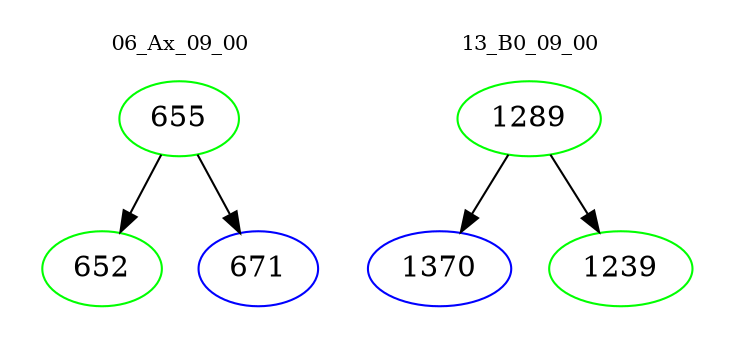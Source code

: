 digraph{
subgraph cluster_0 {
color = white
label = "06_Ax_09_00";
fontsize=10;
T0_655 [label="655", color="green"]
T0_655 -> T0_652 [color="black"]
T0_652 [label="652", color="green"]
T0_655 -> T0_671 [color="black"]
T0_671 [label="671", color="blue"]
}
subgraph cluster_1 {
color = white
label = "13_B0_09_00";
fontsize=10;
T1_1289 [label="1289", color="green"]
T1_1289 -> T1_1370 [color="black"]
T1_1370 [label="1370", color="blue"]
T1_1289 -> T1_1239 [color="black"]
T1_1239 [label="1239", color="green"]
}
}
